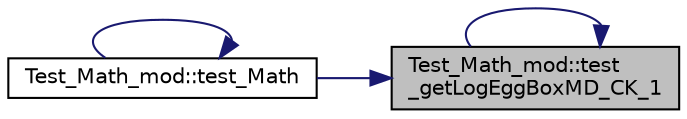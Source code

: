 digraph "Test_Math_mod::test_getLogEggBoxMD_CK_1"
{
 // LATEX_PDF_SIZE
  edge [fontname="Helvetica",fontsize="10",labelfontname="Helvetica",labelfontsize="10"];
  node [fontname="Helvetica",fontsize="10",shape=record];
  rankdir="RL";
  Node1 [label="Test_Math_mod::test\l_getLogEggBoxMD_CK_1",height=0.2,width=0.4,color="black", fillcolor="grey75", style="filled", fontcolor="black",tooltip=" "];
  Node1 -> Node1 [dir="back",color="midnightblue",fontsize="10",style="solid",fontname="Helvetica"];
  Node1 -> Node2 [dir="back",color="midnightblue",fontsize="10",style="solid",fontname="Helvetica"];
  Node2 [label="Test_Math_mod::test_Math",height=0.2,width=0.4,color="black", fillcolor="white", style="filled",URL="$namespaceTest__Math__mod.html#a929cb321de1b5d3d971a20bcb8c51e80",tooltip=" "];
  Node2 -> Node2 [dir="back",color="midnightblue",fontsize="10",style="solid",fontname="Helvetica"];
}
